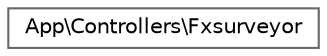 digraph "Graphical Class Hierarchy"
{
 // LATEX_PDF_SIZE
  bgcolor="transparent";
  edge [fontname=Helvetica,fontsize=10,labelfontname=Helvetica,labelfontsize=10];
  node [fontname=Helvetica,fontsize=10,shape=box,height=0.2,width=0.4];
  rankdir="LR";
  Node0 [id="Node000000",label="App\\Controllers\\Fxsurveyor",height=0.2,width=0.4,color="grey40", fillcolor="white", style="filled",URL="$classApp_1_1Controllers_1_1Fxsurveyor.html",tooltip=" "];
}
